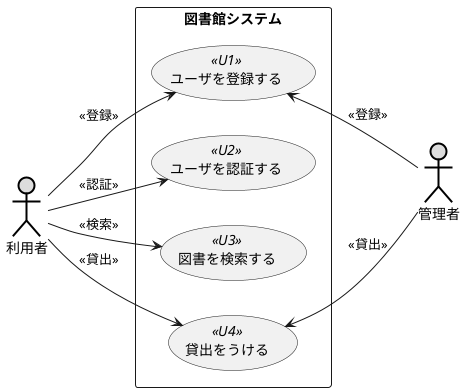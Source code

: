 @startuml 例題3
left to right direction
actor 利用者 as user #DDDDDD;line:black;line.bold;
actor 管理者 as admin #DDDDDD;line:black;line.bold;
rectangle 図書館システム {
usecase ユーザを登録する as T << U1 >>
usecase ユーザを認証する << U2 >>
usecase 図書を検索する << U3 >>
usecase 貸出をうける << U4 >>
}
user--> T:<<登録>>
user--> ユーザを認証する:<<認証>>
user--> 図書を検索する:<<検索>>
user--> 貸出をうける:<<貸出>>
T <-- admin:<<登録>>
貸出をうける <-- admin:<<貸出>>
@enduml